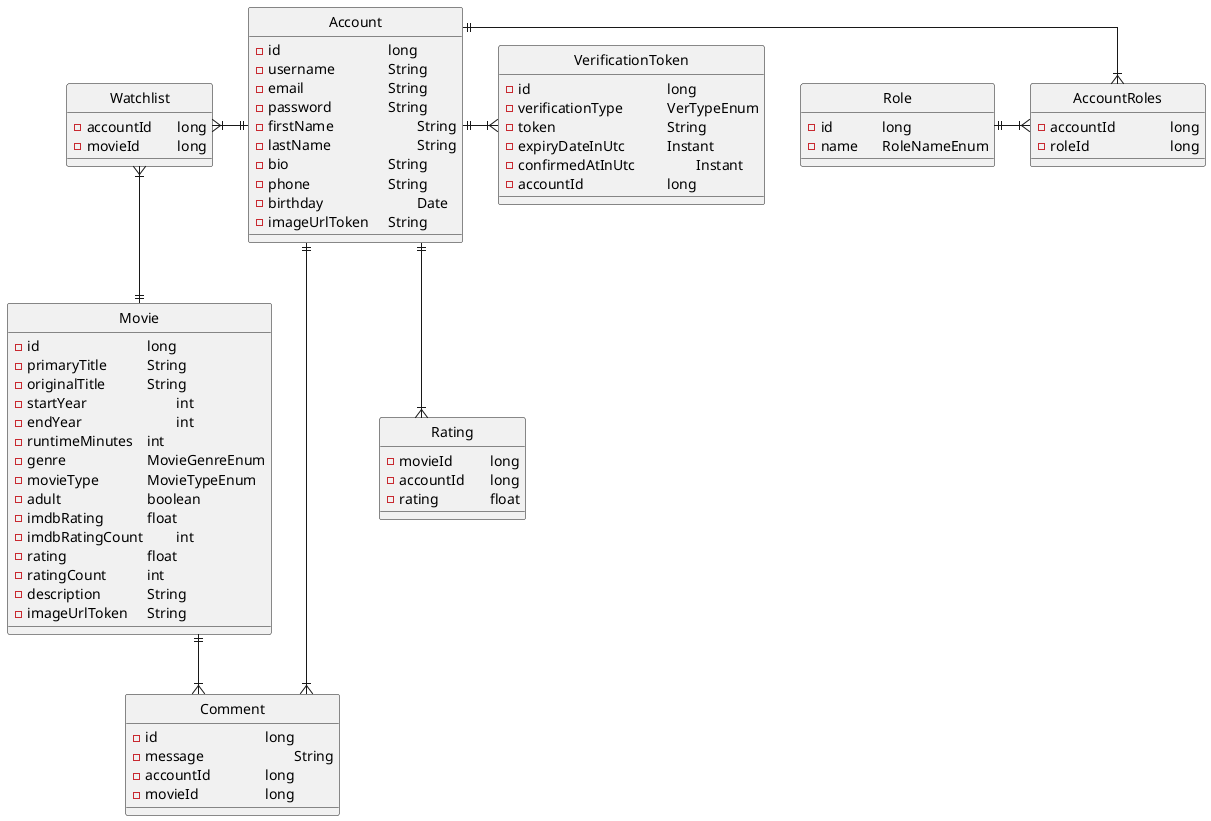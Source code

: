 @startuml


skinparam linetype polyline
skinparam linetype ortho

hide circle
class Movie {
  - id \t\t\t\t long
  - primaryTitle \t\t String
  - originalTitle \t\t String
  - startYear \t\t\t int
  - endYear \t\t\t int
  - runtimeMinutes \t int
  - genre \t\t\t MovieGenreEnum
  - movieType \t\t MovieTypeEnum
  - adult \t\t\t boolean
  - imdbRating \t\t float
  - imdbRatingCount \t int
  - rating \t\t\t float
  - ratingCount \t\t int
  - description \t\t String
  - imageUrlToken \t String
}

class Account {
  - id \t\t\t\t long
  - username \t\t String
  - email \t\t\t String
  - password \t\t String
  - firstName \t\t\t String
  - lastName \t\t\t String
  - bio \t\t\t\t String
  - phone \t\t\t String
  - birthday \t\t\t Date
  - imageUrlToken \t String
}

class Rating {
  - movieId \t\t long
  - accountId \t long
  - rating \t\t float
}

class Comment {
  - id \t\t\t\t long
  - message \t\t\t String
  - accountId \t\t long
  - movieId \t\t\t long
}

class Watchlist {
  - accountId \t long
  - movieId \t\t long
}

class Role {
  - id \t\t long
  - name \t RoleNameEnum
}

class AccountRoles {
  - accountId \t\t long
  - roleId \t\t\t long
}


class VerificationToken {
  - id \t\t\t\t\t long
  - verificationType \t\t VerTypeEnum
  - token \t\t\t\t String
  - expiryDateInUtc \t\t Instant
  - confirmedAtInUtc \t\t Instant
  - accountId \t\t\t long
}

Account ||-down-|{ Rating
Account ||-left-|{ Watchlist
Account ||-right-|{ Comment
Account ||-right-|{ AccountRoles
Role ||-right-|{ AccountRoles
Account ||-right-|{ VerificationToken
Movie ||-down-|{ Comment
Movie ||-up-|{ Watchlist

@enduml